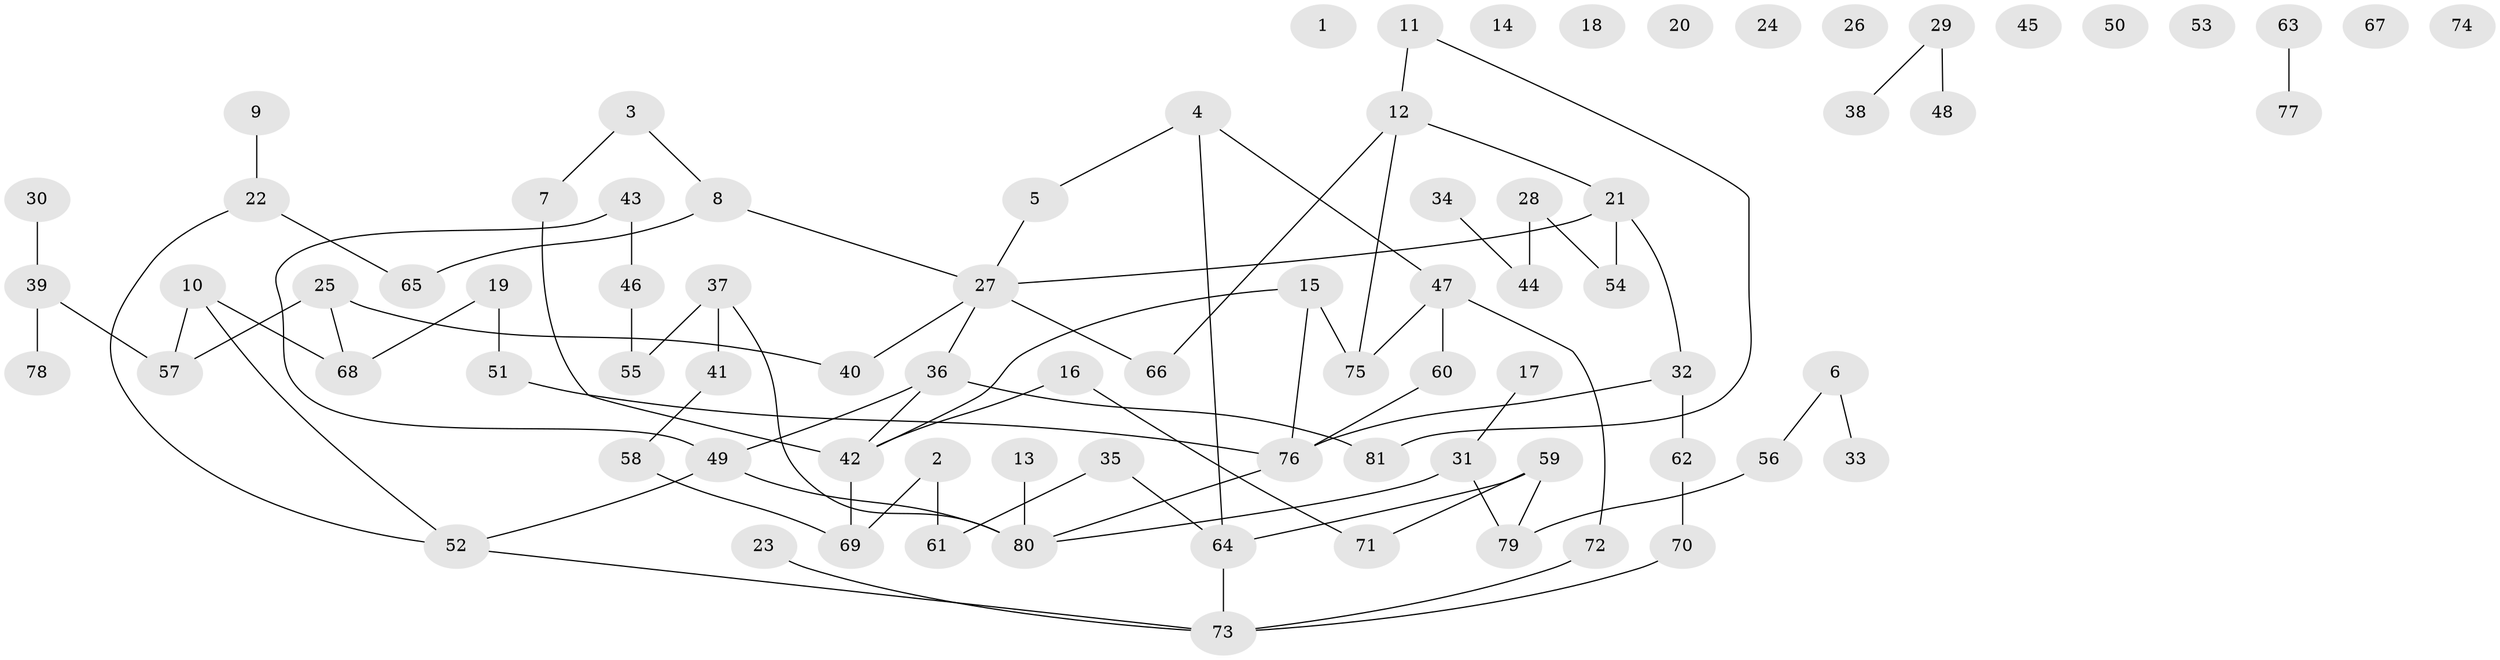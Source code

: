 // Generated by graph-tools (version 1.1) at 2025/40/03/09/25 04:40:51]
// undirected, 81 vertices, 87 edges
graph export_dot {
graph [start="1"]
  node [color=gray90,style=filled];
  1;
  2;
  3;
  4;
  5;
  6;
  7;
  8;
  9;
  10;
  11;
  12;
  13;
  14;
  15;
  16;
  17;
  18;
  19;
  20;
  21;
  22;
  23;
  24;
  25;
  26;
  27;
  28;
  29;
  30;
  31;
  32;
  33;
  34;
  35;
  36;
  37;
  38;
  39;
  40;
  41;
  42;
  43;
  44;
  45;
  46;
  47;
  48;
  49;
  50;
  51;
  52;
  53;
  54;
  55;
  56;
  57;
  58;
  59;
  60;
  61;
  62;
  63;
  64;
  65;
  66;
  67;
  68;
  69;
  70;
  71;
  72;
  73;
  74;
  75;
  76;
  77;
  78;
  79;
  80;
  81;
  2 -- 61;
  2 -- 69;
  3 -- 7;
  3 -- 8;
  4 -- 5;
  4 -- 47;
  4 -- 64;
  5 -- 27;
  6 -- 33;
  6 -- 56;
  7 -- 42;
  8 -- 27;
  8 -- 65;
  9 -- 22;
  10 -- 52;
  10 -- 57;
  10 -- 68;
  11 -- 12;
  11 -- 81;
  12 -- 21;
  12 -- 66;
  12 -- 75;
  13 -- 80;
  15 -- 42;
  15 -- 75;
  15 -- 76;
  16 -- 42;
  16 -- 71;
  17 -- 31;
  19 -- 51;
  19 -- 68;
  21 -- 27;
  21 -- 32;
  21 -- 54;
  22 -- 52;
  22 -- 65;
  23 -- 73;
  25 -- 40;
  25 -- 57;
  25 -- 68;
  27 -- 36;
  27 -- 40;
  27 -- 66;
  28 -- 44;
  28 -- 54;
  29 -- 38;
  29 -- 48;
  30 -- 39;
  31 -- 79;
  31 -- 80;
  32 -- 62;
  32 -- 76;
  34 -- 44;
  35 -- 61;
  35 -- 64;
  36 -- 42;
  36 -- 49;
  36 -- 81;
  37 -- 41;
  37 -- 55;
  37 -- 80;
  39 -- 57;
  39 -- 78;
  41 -- 58;
  42 -- 69;
  43 -- 46;
  43 -- 49;
  46 -- 55;
  47 -- 60;
  47 -- 72;
  47 -- 75;
  49 -- 52;
  49 -- 80;
  51 -- 76;
  52 -- 73;
  56 -- 79;
  58 -- 69;
  59 -- 64;
  59 -- 71;
  59 -- 79;
  60 -- 76;
  62 -- 70;
  63 -- 77;
  64 -- 73;
  70 -- 73;
  72 -- 73;
  76 -- 80;
}
